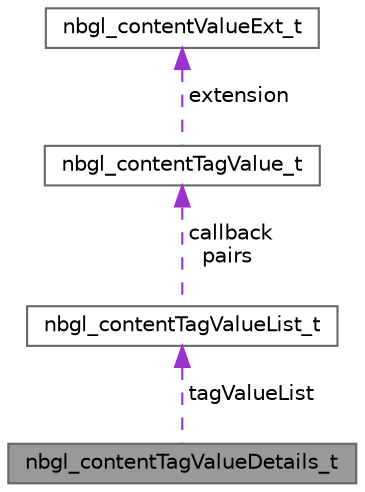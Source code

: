 digraph "nbgl_contentTagValueDetails_t"
{
 // LATEX_PDF_SIZE
  bgcolor="transparent";
  edge [fontname=Helvetica,fontsize=10,labelfontname=Helvetica,labelfontsize=10];
  node [fontname=Helvetica,fontsize=10,shape=box,height=0.2,width=0.4];
  Node1 [label="nbgl_contentTagValueDetails_t",height=0.2,width=0.4,color="gray40", fillcolor="grey60", style="filled", fontcolor="black",tooltip="This structure contains a [item,value] pair and info about \"details\" button."];
  Node2 -> Node1 [dir="back",color="darkorchid3",style="dashed",label=" tagValueList" ];
  Node2 [label="nbgl_contentTagValueList_t",height=0.2,width=0.4,color="gray40", fillcolor="white", style="filled",URL="$structnbgl__contentTagValueList__t.html",tooltip="This structure contains a list of [tag,value] pairs."];
  Node3 -> Node2 [dir="back",color="darkorchid3",style="dashed",label=" callback\npairs" ];
  Node3 [label="nbgl_contentTagValue_t",height=0.2,width=0.4,color="gray40", fillcolor="white", style="filled",URL="$structnbgl__contentTagValue__t.html",tooltip="This structure contains a [tag,value] pair."];
  Node4 -> Node3 [dir="back",color="darkorchid3",style="dashed",label=" extension" ];
  Node4 [label="nbgl_contentValueExt_t",height=0.2,width=0.4,color="gray40", fillcolor="white", style="filled",URL="$structnbgl__contentValueExt__t.html",tooltip="This structure contains additions to a tag/value pair, to be able to build a screen to display these ..."];
}
